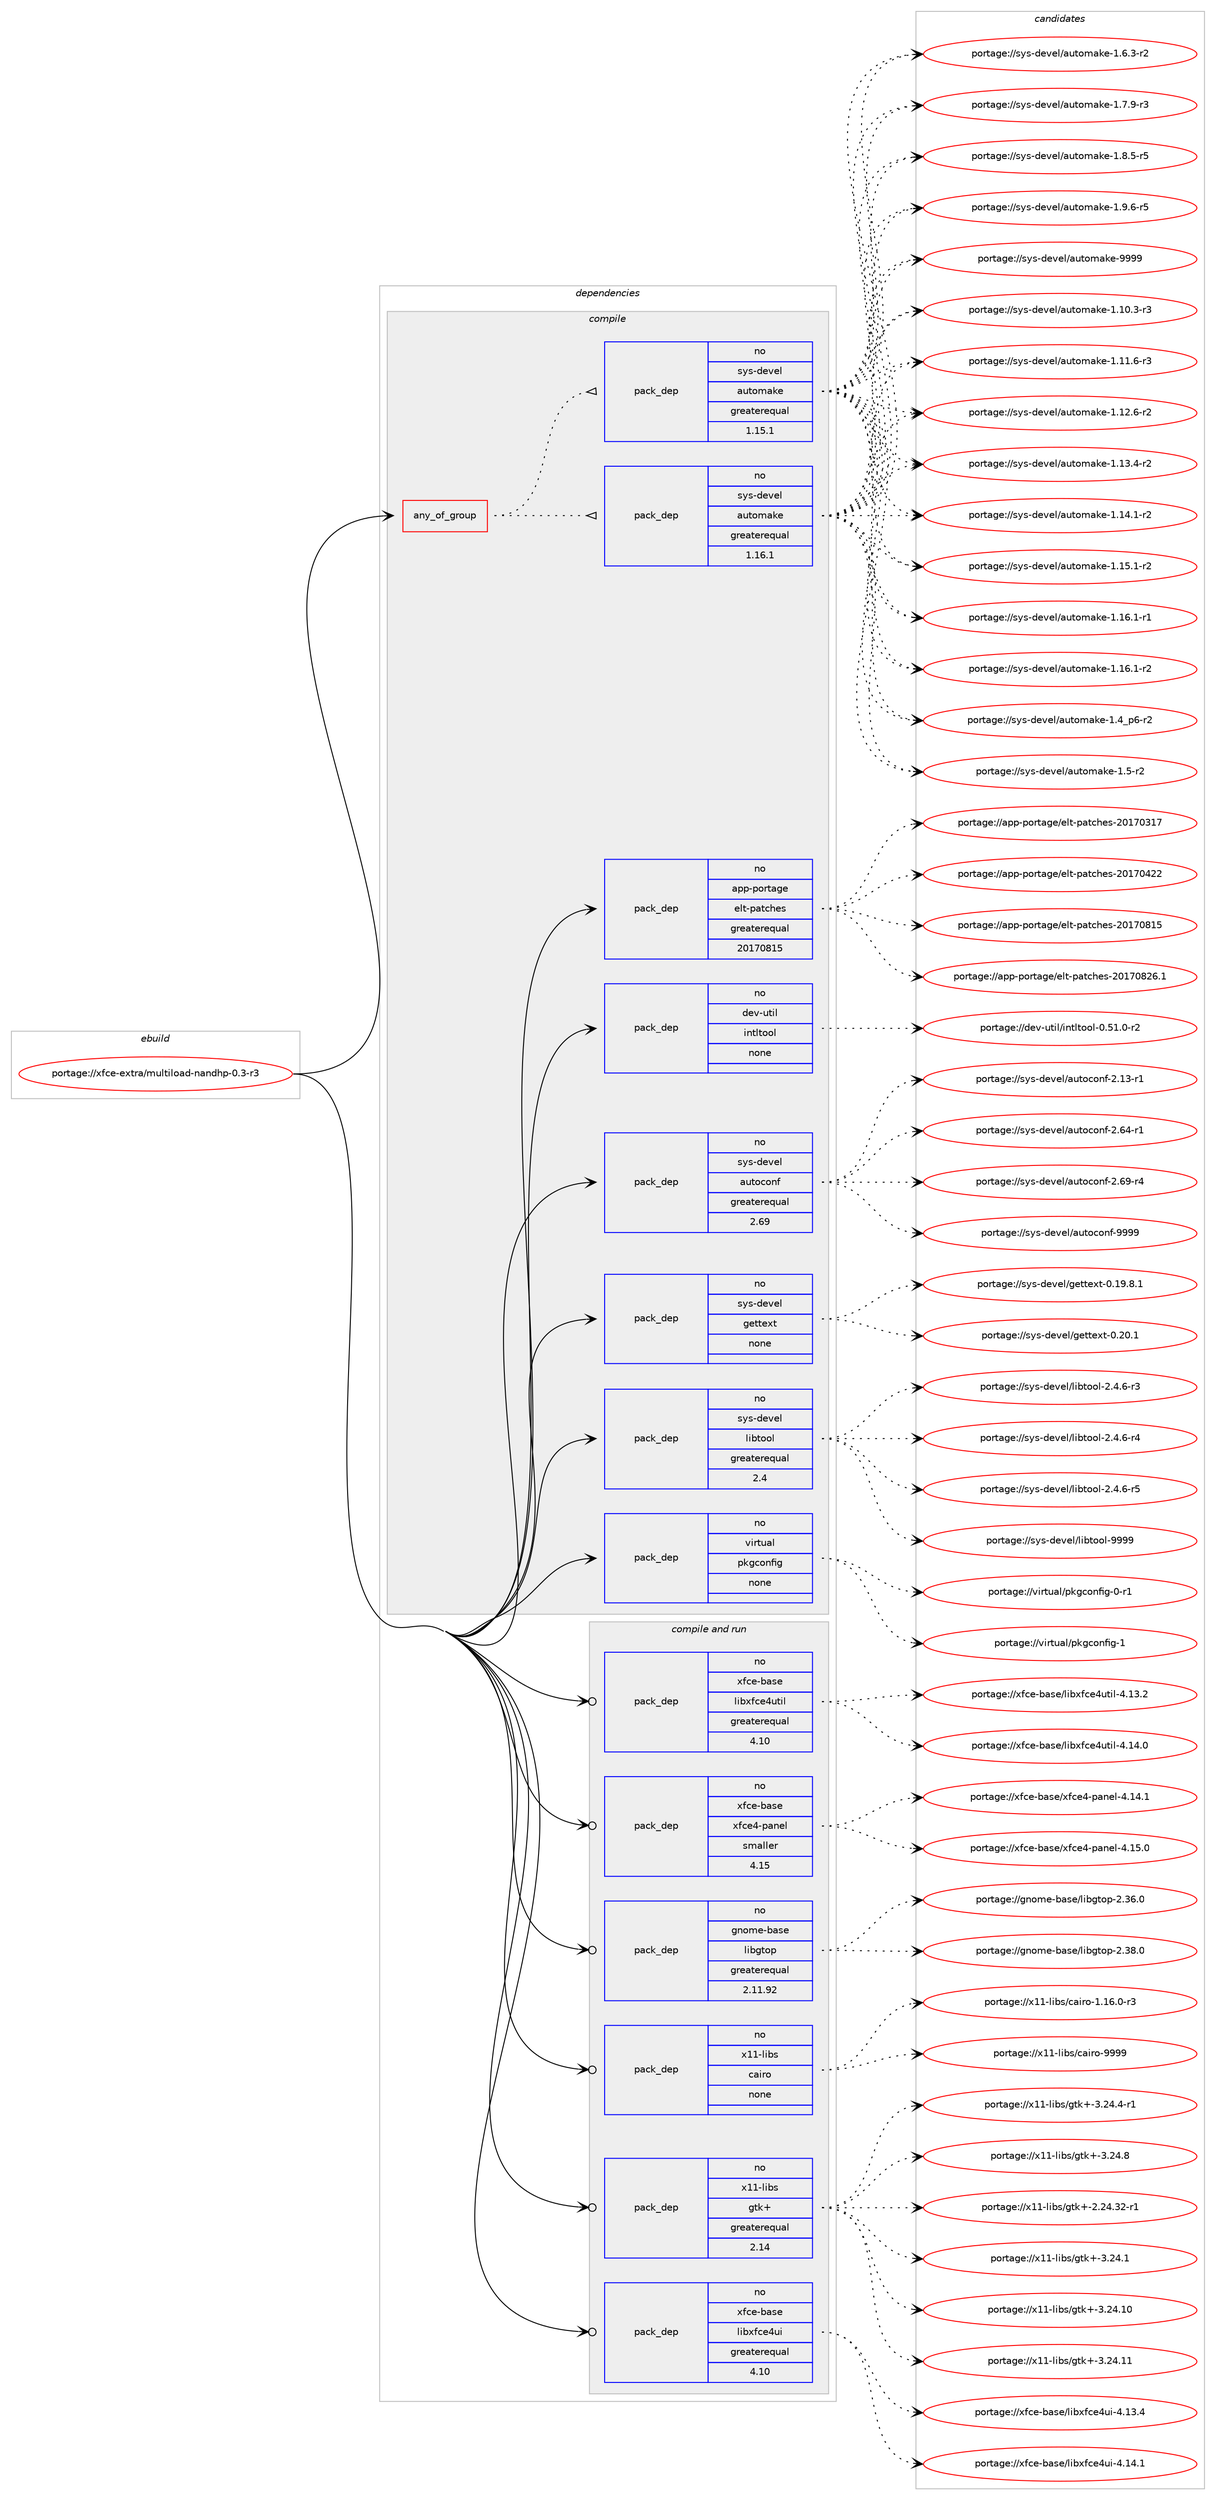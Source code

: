 digraph prolog {

# *************
# Graph options
# *************

newrank=true;
concentrate=true;
compound=true;
graph [rankdir=LR,fontname=Helvetica,fontsize=10,ranksep=1.5];#, ranksep=2.5, nodesep=0.2];
edge  [arrowhead=vee];
node  [fontname=Helvetica,fontsize=10];

# **********
# The ebuild
# **********

subgraph cluster_leftcol {
color=gray;
rank=same;
label=<<i>ebuild</i>>;
id [label="portage://xfce-extra/multiload-nandhp-0.3-r3", color=red, width=4, href="../xfce-extra/multiload-nandhp-0.3-r3.svg"];
}

# ****************
# The dependencies
# ****************

subgraph cluster_midcol {
color=gray;
label=<<i>dependencies</i>>;
subgraph cluster_compile {
fillcolor="#eeeeee";
style=filled;
label=<<i>compile</i>>;
subgraph any8079 {
dependency461783 [label=<<TABLE BORDER="0" CELLBORDER="1" CELLSPACING="0" CELLPADDING="4"><TR><TD CELLPADDING="10">any_of_group</TD></TR></TABLE>>, shape=none, color=red];subgraph pack343826 {
dependency461784 [label=<<TABLE BORDER="0" CELLBORDER="1" CELLSPACING="0" CELLPADDING="4" WIDTH="220"><TR><TD ROWSPAN="6" CELLPADDING="30">pack_dep</TD></TR><TR><TD WIDTH="110">no</TD></TR><TR><TD>sys-devel</TD></TR><TR><TD>automake</TD></TR><TR><TD>greaterequal</TD></TR><TR><TD>1.16.1</TD></TR></TABLE>>, shape=none, color=blue];
}
dependency461783:e -> dependency461784:w [weight=20,style="dotted",arrowhead="oinv"];
subgraph pack343827 {
dependency461785 [label=<<TABLE BORDER="0" CELLBORDER="1" CELLSPACING="0" CELLPADDING="4" WIDTH="220"><TR><TD ROWSPAN="6" CELLPADDING="30">pack_dep</TD></TR><TR><TD WIDTH="110">no</TD></TR><TR><TD>sys-devel</TD></TR><TR><TD>automake</TD></TR><TR><TD>greaterequal</TD></TR><TR><TD>1.15.1</TD></TR></TABLE>>, shape=none, color=blue];
}
dependency461783:e -> dependency461785:w [weight=20,style="dotted",arrowhead="oinv"];
}
id:e -> dependency461783:w [weight=20,style="solid",arrowhead="vee"];
subgraph pack343828 {
dependency461786 [label=<<TABLE BORDER="0" CELLBORDER="1" CELLSPACING="0" CELLPADDING="4" WIDTH="220"><TR><TD ROWSPAN="6" CELLPADDING="30">pack_dep</TD></TR><TR><TD WIDTH="110">no</TD></TR><TR><TD>app-portage</TD></TR><TR><TD>elt-patches</TD></TR><TR><TD>greaterequal</TD></TR><TR><TD>20170815</TD></TR></TABLE>>, shape=none, color=blue];
}
id:e -> dependency461786:w [weight=20,style="solid",arrowhead="vee"];
subgraph pack343829 {
dependency461787 [label=<<TABLE BORDER="0" CELLBORDER="1" CELLSPACING="0" CELLPADDING="4" WIDTH="220"><TR><TD ROWSPAN="6" CELLPADDING="30">pack_dep</TD></TR><TR><TD WIDTH="110">no</TD></TR><TR><TD>dev-util</TD></TR><TR><TD>intltool</TD></TR><TR><TD>none</TD></TR><TR><TD></TD></TR></TABLE>>, shape=none, color=blue];
}
id:e -> dependency461787:w [weight=20,style="solid",arrowhead="vee"];
subgraph pack343830 {
dependency461788 [label=<<TABLE BORDER="0" CELLBORDER="1" CELLSPACING="0" CELLPADDING="4" WIDTH="220"><TR><TD ROWSPAN="6" CELLPADDING="30">pack_dep</TD></TR><TR><TD WIDTH="110">no</TD></TR><TR><TD>sys-devel</TD></TR><TR><TD>autoconf</TD></TR><TR><TD>greaterequal</TD></TR><TR><TD>2.69</TD></TR></TABLE>>, shape=none, color=blue];
}
id:e -> dependency461788:w [weight=20,style="solid",arrowhead="vee"];
subgraph pack343831 {
dependency461789 [label=<<TABLE BORDER="0" CELLBORDER="1" CELLSPACING="0" CELLPADDING="4" WIDTH="220"><TR><TD ROWSPAN="6" CELLPADDING="30">pack_dep</TD></TR><TR><TD WIDTH="110">no</TD></TR><TR><TD>sys-devel</TD></TR><TR><TD>gettext</TD></TR><TR><TD>none</TD></TR><TR><TD></TD></TR></TABLE>>, shape=none, color=blue];
}
id:e -> dependency461789:w [weight=20,style="solid",arrowhead="vee"];
subgraph pack343832 {
dependency461790 [label=<<TABLE BORDER="0" CELLBORDER="1" CELLSPACING="0" CELLPADDING="4" WIDTH="220"><TR><TD ROWSPAN="6" CELLPADDING="30">pack_dep</TD></TR><TR><TD WIDTH="110">no</TD></TR><TR><TD>sys-devel</TD></TR><TR><TD>libtool</TD></TR><TR><TD>greaterequal</TD></TR><TR><TD>2.4</TD></TR></TABLE>>, shape=none, color=blue];
}
id:e -> dependency461790:w [weight=20,style="solid",arrowhead="vee"];
subgraph pack343833 {
dependency461791 [label=<<TABLE BORDER="0" CELLBORDER="1" CELLSPACING="0" CELLPADDING="4" WIDTH="220"><TR><TD ROWSPAN="6" CELLPADDING="30">pack_dep</TD></TR><TR><TD WIDTH="110">no</TD></TR><TR><TD>virtual</TD></TR><TR><TD>pkgconfig</TD></TR><TR><TD>none</TD></TR><TR><TD></TD></TR></TABLE>>, shape=none, color=blue];
}
id:e -> dependency461791:w [weight=20,style="solid",arrowhead="vee"];
}
subgraph cluster_compileandrun {
fillcolor="#eeeeee";
style=filled;
label=<<i>compile and run</i>>;
subgraph pack343834 {
dependency461792 [label=<<TABLE BORDER="0" CELLBORDER="1" CELLSPACING="0" CELLPADDING="4" WIDTH="220"><TR><TD ROWSPAN="6" CELLPADDING="30">pack_dep</TD></TR><TR><TD WIDTH="110">no</TD></TR><TR><TD>gnome-base</TD></TR><TR><TD>libgtop</TD></TR><TR><TD>greaterequal</TD></TR><TR><TD>2.11.92</TD></TR></TABLE>>, shape=none, color=blue];
}
id:e -> dependency461792:w [weight=20,style="solid",arrowhead="odotvee"];
subgraph pack343835 {
dependency461793 [label=<<TABLE BORDER="0" CELLBORDER="1" CELLSPACING="0" CELLPADDING="4" WIDTH="220"><TR><TD ROWSPAN="6" CELLPADDING="30">pack_dep</TD></TR><TR><TD WIDTH="110">no</TD></TR><TR><TD>x11-libs</TD></TR><TR><TD>cairo</TD></TR><TR><TD>none</TD></TR><TR><TD></TD></TR></TABLE>>, shape=none, color=blue];
}
id:e -> dependency461793:w [weight=20,style="solid",arrowhead="odotvee"];
subgraph pack343836 {
dependency461794 [label=<<TABLE BORDER="0" CELLBORDER="1" CELLSPACING="0" CELLPADDING="4" WIDTH="220"><TR><TD ROWSPAN="6" CELLPADDING="30">pack_dep</TD></TR><TR><TD WIDTH="110">no</TD></TR><TR><TD>x11-libs</TD></TR><TR><TD>gtk+</TD></TR><TR><TD>greaterequal</TD></TR><TR><TD>2.14</TD></TR></TABLE>>, shape=none, color=blue];
}
id:e -> dependency461794:w [weight=20,style="solid",arrowhead="odotvee"];
subgraph pack343837 {
dependency461795 [label=<<TABLE BORDER="0" CELLBORDER="1" CELLSPACING="0" CELLPADDING="4" WIDTH="220"><TR><TD ROWSPAN="6" CELLPADDING="30">pack_dep</TD></TR><TR><TD WIDTH="110">no</TD></TR><TR><TD>xfce-base</TD></TR><TR><TD>libxfce4ui</TD></TR><TR><TD>greaterequal</TD></TR><TR><TD>4.10</TD></TR></TABLE>>, shape=none, color=blue];
}
id:e -> dependency461795:w [weight=20,style="solid",arrowhead="odotvee"];
subgraph pack343838 {
dependency461796 [label=<<TABLE BORDER="0" CELLBORDER="1" CELLSPACING="0" CELLPADDING="4" WIDTH="220"><TR><TD ROWSPAN="6" CELLPADDING="30">pack_dep</TD></TR><TR><TD WIDTH="110">no</TD></TR><TR><TD>xfce-base</TD></TR><TR><TD>libxfce4util</TD></TR><TR><TD>greaterequal</TD></TR><TR><TD>4.10</TD></TR></TABLE>>, shape=none, color=blue];
}
id:e -> dependency461796:w [weight=20,style="solid",arrowhead="odotvee"];
subgraph pack343839 {
dependency461797 [label=<<TABLE BORDER="0" CELLBORDER="1" CELLSPACING="0" CELLPADDING="4" WIDTH="220"><TR><TD ROWSPAN="6" CELLPADDING="30">pack_dep</TD></TR><TR><TD WIDTH="110">no</TD></TR><TR><TD>xfce-base</TD></TR><TR><TD>xfce4-panel</TD></TR><TR><TD>smaller</TD></TR><TR><TD>4.15</TD></TR></TABLE>>, shape=none, color=blue];
}
id:e -> dependency461797:w [weight=20,style="solid",arrowhead="odotvee"];
}
subgraph cluster_run {
fillcolor="#eeeeee";
style=filled;
label=<<i>run</i>>;
}
}

# **************
# The candidates
# **************

subgraph cluster_choices {
rank=same;
color=gray;
label=<<i>candidates</i>>;

subgraph choice343826 {
color=black;
nodesep=1;
choiceportage11512111545100101118101108479711711611110997107101454946494846514511451 [label="portage://sys-devel/automake-1.10.3-r3", color=red, width=4,href="../sys-devel/automake-1.10.3-r3.svg"];
choiceportage11512111545100101118101108479711711611110997107101454946494946544511451 [label="portage://sys-devel/automake-1.11.6-r3", color=red, width=4,href="../sys-devel/automake-1.11.6-r3.svg"];
choiceportage11512111545100101118101108479711711611110997107101454946495046544511450 [label="portage://sys-devel/automake-1.12.6-r2", color=red, width=4,href="../sys-devel/automake-1.12.6-r2.svg"];
choiceportage11512111545100101118101108479711711611110997107101454946495146524511450 [label="portage://sys-devel/automake-1.13.4-r2", color=red, width=4,href="../sys-devel/automake-1.13.4-r2.svg"];
choiceportage11512111545100101118101108479711711611110997107101454946495246494511450 [label="portage://sys-devel/automake-1.14.1-r2", color=red, width=4,href="../sys-devel/automake-1.14.1-r2.svg"];
choiceportage11512111545100101118101108479711711611110997107101454946495346494511450 [label="portage://sys-devel/automake-1.15.1-r2", color=red, width=4,href="../sys-devel/automake-1.15.1-r2.svg"];
choiceportage11512111545100101118101108479711711611110997107101454946495446494511449 [label="portage://sys-devel/automake-1.16.1-r1", color=red, width=4,href="../sys-devel/automake-1.16.1-r1.svg"];
choiceportage11512111545100101118101108479711711611110997107101454946495446494511450 [label="portage://sys-devel/automake-1.16.1-r2", color=red, width=4,href="../sys-devel/automake-1.16.1-r2.svg"];
choiceportage115121115451001011181011084797117116111109971071014549465295112544511450 [label="portage://sys-devel/automake-1.4_p6-r2", color=red, width=4,href="../sys-devel/automake-1.4_p6-r2.svg"];
choiceportage11512111545100101118101108479711711611110997107101454946534511450 [label="portage://sys-devel/automake-1.5-r2", color=red, width=4,href="../sys-devel/automake-1.5-r2.svg"];
choiceportage115121115451001011181011084797117116111109971071014549465446514511450 [label="portage://sys-devel/automake-1.6.3-r2", color=red, width=4,href="../sys-devel/automake-1.6.3-r2.svg"];
choiceportage115121115451001011181011084797117116111109971071014549465546574511451 [label="portage://sys-devel/automake-1.7.9-r3", color=red, width=4,href="../sys-devel/automake-1.7.9-r3.svg"];
choiceportage115121115451001011181011084797117116111109971071014549465646534511453 [label="portage://sys-devel/automake-1.8.5-r5", color=red, width=4,href="../sys-devel/automake-1.8.5-r5.svg"];
choiceportage115121115451001011181011084797117116111109971071014549465746544511453 [label="portage://sys-devel/automake-1.9.6-r5", color=red, width=4,href="../sys-devel/automake-1.9.6-r5.svg"];
choiceportage115121115451001011181011084797117116111109971071014557575757 [label="portage://sys-devel/automake-9999", color=red, width=4,href="../sys-devel/automake-9999.svg"];
dependency461784:e -> choiceportage11512111545100101118101108479711711611110997107101454946494846514511451:w [style=dotted,weight="100"];
dependency461784:e -> choiceportage11512111545100101118101108479711711611110997107101454946494946544511451:w [style=dotted,weight="100"];
dependency461784:e -> choiceportage11512111545100101118101108479711711611110997107101454946495046544511450:w [style=dotted,weight="100"];
dependency461784:e -> choiceportage11512111545100101118101108479711711611110997107101454946495146524511450:w [style=dotted,weight="100"];
dependency461784:e -> choiceportage11512111545100101118101108479711711611110997107101454946495246494511450:w [style=dotted,weight="100"];
dependency461784:e -> choiceportage11512111545100101118101108479711711611110997107101454946495346494511450:w [style=dotted,weight="100"];
dependency461784:e -> choiceportage11512111545100101118101108479711711611110997107101454946495446494511449:w [style=dotted,weight="100"];
dependency461784:e -> choiceportage11512111545100101118101108479711711611110997107101454946495446494511450:w [style=dotted,weight="100"];
dependency461784:e -> choiceportage115121115451001011181011084797117116111109971071014549465295112544511450:w [style=dotted,weight="100"];
dependency461784:e -> choiceportage11512111545100101118101108479711711611110997107101454946534511450:w [style=dotted,weight="100"];
dependency461784:e -> choiceportage115121115451001011181011084797117116111109971071014549465446514511450:w [style=dotted,weight="100"];
dependency461784:e -> choiceportage115121115451001011181011084797117116111109971071014549465546574511451:w [style=dotted,weight="100"];
dependency461784:e -> choiceportage115121115451001011181011084797117116111109971071014549465646534511453:w [style=dotted,weight="100"];
dependency461784:e -> choiceportage115121115451001011181011084797117116111109971071014549465746544511453:w [style=dotted,weight="100"];
dependency461784:e -> choiceportage115121115451001011181011084797117116111109971071014557575757:w [style=dotted,weight="100"];
}
subgraph choice343827 {
color=black;
nodesep=1;
choiceportage11512111545100101118101108479711711611110997107101454946494846514511451 [label="portage://sys-devel/automake-1.10.3-r3", color=red, width=4,href="../sys-devel/automake-1.10.3-r3.svg"];
choiceportage11512111545100101118101108479711711611110997107101454946494946544511451 [label="portage://sys-devel/automake-1.11.6-r3", color=red, width=4,href="../sys-devel/automake-1.11.6-r3.svg"];
choiceportage11512111545100101118101108479711711611110997107101454946495046544511450 [label="portage://sys-devel/automake-1.12.6-r2", color=red, width=4,href="../sys-devel/automake-1.12.6-r2.svg"];
choiceportage11512111545100101118101108479711711611110997107101454946495146524511450 [label="portage://sys-devel/automake-1.13.4-r2", color=red, width=4,href="../sys-devel/automake-1.13.4-r2.svg"];
choiceportage11512111545100101118101108479711711611110997107101454946495246494511450 [label="portage://sys-devel/automake-1.14.1-r2", color=red, width=4,href="../sys-devel/automake-1.14.1-r2.svg"];
choiceportage11512111545100101118101108479711711611110997107101454946495346494511450 [label="portage://sys-devel/automake-1.15.1-r2", color=red, width=4,href="../sys-devel/automake-1.15.1-r2.svg"];
choiceportage11512111545100101118101108479711711611110997107101454946495446494511449 [label="portage://sys-devel/automake-1.16.1-r1", color=red, width=4,href="../sys-devel/automake-1.16.1-r1.svg"];
choiceportage11512111545100101118101108479711711611110997107101454946495446494511450 [label="portage://sys-devel/automake-1.16.1-r2", color=red, width=4,href="../sys-devel/automake-1.16.1-r2.svg"];
choiceportage115121115451001011181011084797117116111109971071014549465295112544511450 [label="portage://sys-devel/automake-1.4_p6-r2", color=red, width=4,href="../sys-devel/automake-1.4_p6-r2.svg"];
choiceportage11512111545100101118101108479711711611110997107101454946534511450 [label="portage://sys-devel/automake-1.5-r2", color=red, width=4,href="../sys-devel/automake-1.5-r2.svg"];
choiceportage115121115451001011181011084797117116111109971071014549465446514511450 [label="portage://sys-devel/automake-1.6.3-r2", color=red, width=4,href="../sys-devel/automake-1.6.3-r2.svg"];
choiceportage115121115451001011181011084797117116111109971071014549465546574511451 [label="portage://sys-devel/automake-1.7.9-r3", color=red, width=4,href="../sys-devel/automake-1.7.9-r3.svg"];
choiceportage115121115451001011181011084797117116111109971071014549465646534511453 [label="portage://sys-devel/automake-1.8.5-r5", color=red, width=4,href="../sys-devel/automake-1.8.5-r5.svg"];
choiceportage115121115451001011181011084797117116111109971071014549465746544511453 [label="portage://sys-devel/automake-1.9.6-r5", color=red, width=4,href="../sys-devel/automake-1.9.6-r5.svg"];
choiceportage115121115451001011181011084797117116111109971071014557575757 [label="portage://sys-devel/automake-9999", color=red, width=4,href="../sys-devel/automake-9999.svg"];
dependency461785:e -> choiceportage11512111545100101118101108479711711611110997107101454946494846514511451:w [style=dotted,weight="100"];
dependency461785:e -> choiceportage11512111545100101118101108479711711611110997107101454946494946544511451:w [style=dotted,weight="100"];
dependency461785:e -> choiceportage11512111545100101118101108479711711611110997107101454946495046544511450:w [style=dotted,weight="100"];
dependency461785:e -> choiceportage11512111545100101118101108479711711611110997107101454946495146524511450:w [style=dotted,weight="100"];
dependency461785:e -> choiceportage11512111545100101118101108479711711611110997107101454946495246494511450:w [style=dotted,weight="100"];
dependency461785:e -> choiceportage11512111545100101118101108479711711611110997107101454946495346494511450:w [style=dotted,weight="100"];
dependency461785:e -> choiceportage11512111545100101118101108479711711611110997107101454946495446494511449:w [style=dotted,weight="100"];
dependency461785:e -> choiceportage11512111545100101118101108479711711611110997107101454946495446494511450:w [style=dotted,weight="100"];
dependency461785:e -> choiceportage115121115451001011181011084797117116111109971071014549465295112544511450:w [style=dotted,weight="100"];
dependency461785:e -> choiceportage11512111545100101118101108479711711611110997107101454946534511450:w [style=dotted,weight="100"];
dependency461785:e -> choiceportage115121115451001011181011084797117116111109971071014549465446514511450:w [style=dotted,weight="100"];
dependency461785:e -> choiceportage115121115451001011181011084797117116111109971071014549465546574511451:w [style=dotted,weight="100"];
dependency461785:e -> choiceportage115121115451001011181011084797117116111109971071014549465646534511453:w [style=dotted,weight="100"];
dependency461785:e -> choiceportage115121115451001011181011084797117116111109971071014549465746544511453:w [style=dotted,weight="100"];
dependency461785:e -> choiceportage115121115451001011181011084797117116111109971071014557575757:w [style=dotted,weight="100"];
}
subgraph choice343828 {
color=black;
nodesep=1;
choiceportage97112112451121111141169710310147101108116451129711699104101115455048495548514955 [label="portage://app-portage/elt-patches-20170317", color=red, width=4,href="../app-portage/elt-patches-20170317.svg"];
choiceportage97112112451121111141169710310147101108116451129711699104101115455048495548525050 [label="portage://app-portage/elt-patches-20170422", color=red, width=4,href="../app-portage/elt-patches-20170422.svg"];
choiceportage97112112451121111141169710310147101108116451129711699104101115455048495548564953 [label="portage://app-portage/elt-patches-20170815", color=red, width=4,href="../app-portage/elt-patches-20170815.svg"];
choiceportage971121124511211111411697103101471011081164511297116991041011154550484955485650544649 [label="portage://app-portage/elt-patches-20170826.1", color=red, width=4,href="../app-portage/elt-patches-20170826.1.svg"];
dependency461786:e -> choiceportage97112112451121111141169710310147101108116451129711699104101115455048495548514955:w [style=dotted,weight="100"];
dependency461786:e -> choiceportage97112112451121111141169710310147101108116451129711699104101115455048495548525050:w [style=dotted,weight="100"];
dependency461786:e -> choiceportage97112112451121111141169710310147101108116451129711699104101115455048495548564953:w [style=dotted,weight="100"];
dependency461786:e -> choiceportage971121124511211111411697103101471011081164511297116991041011154550484955485650544649:w [style=dotted,weight="100"];
}
subgraph choice343829 {
color=black;
nodesep=1;
choiceportage1001011184511711610510847105110116108116111111108454846534946484511450 [label="portage://dev-util/intltool-0.51.0-r2", color=red, width=4,href="../dev-util/intltool-0.51.0-r2.svg"];
dependency461787:e -> choiceportage1001011184511711610510847105110116108116111111108454846534946484511450:w [style=dotted,weight="100"];
}
subgraph choice343830 {
color=black;
nodesep=1;
choiceportage1151211154510010111810110847971171161119911111010245504649514511449 [label="portage://sys-devel/autoconf-2.13-r1", color=red, width=4,href="../sys-devel/autoconf-2.13-r1.svg"];
choiceportage1151211154510010111810110847971171161119911111010245504654524511449 [label="portage://sys-devel/autoconf-2.64-r1", color=red, width=4,href="../sys-devel/autoconf-2.64-r1.svg"];
choiceportage1151211154510010111810110847971171161119911111010245504654574511452 [label="portage://sys-devel/autoconf-2.69-r4", color=red, width=4,href="../sys-devel/autoconf-2.69-r4.svg"];
choiceportage115121115451001011181011084797117116111991111101024557575757 [label="portage://sys-devel/autoconf-9999", color=red, width=4,href="../sys-devel/autoconf-9999.svg"];
dependency461788:e -> choiceportage1151211154510010111810110847971171161119911111010245504649514511449:w [style=dotted,weight="100"];
dependency461788:e -> choiceportage1151211154510010111810110847971171161119911111010245504654524511449:w [style=dotted,weight="100"];
dependency461788:e -> choiceportage1151211154510010111810110847971171161119911111010245504654574511452:w [style=dotted,weight="100"];
dependency461788:e -> choiceportage115121115451001011181011084797117116111991111101024557575757:w [style=dotted,weight="100"];
}
subgraph choice343831 {
color=black;
nodesep=1;
choiceportage1151211154510010111810110847103101116116101120116454846495746564649 [label="portage://sys-devel/gettext-0.19.8.1", color=red, width=4,href="../sys-devel/gettext-0.19.8.1.svg"];
choiceportage115121115451001011181011084710310111611610112011645484650484649 [label="portage://sys-devel/gettext-0.20.1", color=red, width=4,href="../sys-devel/gettext-0.20.1.svg"];
dependency461789:e -> choiceportage1151211154510010111810110847103101116116101120116454846495746564649:w [style=dotted,weight="100"];
dependency461789:e -> choiceportage115121115451001011181011084710310111611610112011645484650484649:w [style=dotted,weight="100"];
}
subgraph choice343832 {
color=black;
nodesep=1;
choiceportage1151211154510010111810110847108105981161111111084550465246544511451 [label="portage://sys-devel/libtool-2.4.6-r3", color=red, width=4,href="../sys-devel/libtool-2.4.6-r3.svg"];
choiceportage1151211154510010111810110847108105981161111111084550465246544511452 [label="portage://sys-devel/libtool-2.4.6-r4", color=red, width=4,href="../sys-devel/libtool-2.4.6-r4.svg"];
choiceportage1151211154510010111810110847108105981161111111084550465246544511453 [label="portage://sys-devel/libtool-2.4.6-r5", color=red, width=4,href="../sys-devel/libtool-2.4.6-r5.svg"];
choiceportage1151211154510010111810110847108105981161111111084557575757 [label="portage://sys-devel/libtool-9999", color=red, width=4,href="../sys-devel/libtool-9999.svg"];
dependency461790:e -> choiceportage1151211154510010111810110847108105981161111111084550465246544511451:w [style=dotted,weight="100"];
dependency461790:e -> choiceportage1151211154510010111810110847108105981161111111084550465246544511452:w [style=dotted,weight="100"];
dependency461790:e -> choiceportage1151211154510010111810110847108105981161111111084550465246544511453:w [style=dotted,weight="100"];
dependency461790:e -> choiceportage1151211154510010111810110847108105981161111111084557575757:w [style=dotted,weight="100"];
}
subgraph choice343833 {
color=black;
nodesep=1;
choiceportage11810511411611797108471121071039911111010210510345484511449 [label="portage://virtual/pkgconfig-0-r1", color=red, width=4,href="../virtual/pkgconfig-0-r1.svg"];
choiceportage1181051141161179710847112107103991111101021051034549 [label="portage://virtual/pkgconfig-1", color=red, width=4,href="../virtual/pkgconfig-1.svg"];
dependency461791:e -> choiceportage11810511411611797108471121071039911111010210510345484511449:w [style=dotted,weight="100"];
dependency461791:e -> choiceportage1181051141161179710847112107103991111101021051034549:w [style=dotted,weight="100"];
}
subgraph choice343834 {
color=black;
nodesep=1;
choiceportage103110111109101459897115101471081059810311611111245504651544648 [label="portage://gnome-base/libgtop-2.36.0", color=red, width=4,href="../gnome-base/libgtop-2.36.0.svg"];
choiceportage103110111109101459897115101471081059810311611111245504651564648 [label="portage://gnome-base/libgtop-2.38.0", color=red, width=4,href="../gnome-base/libgtop-2.38.0.svg"];
dependency461792:e -> choiceportage103110111109101459897115101471081059810311611111245504651544648:w [style=dotted,weight="100"];
dependency461792:e -> choiceportage103110111109101459897115101471081059810311611111245504651564648:w [style=dotted,weight="100"];
}
subgraph choice343835 {
color=black;
nodesep=1;
choiceportage12049494510810598115479997105114111454946495446484511451 [label="portage://x11-libs/cairo-1.16.0-r3", color=red, width=4,href="../x11-libs/cairo-1.16.0-r3.svg"];
choiceportage120494945108105981154799971051141114557575757 [label="portage://x11-libs/cairo-9999", color=red, width=4,href="../x11-libs/cairo-9999.svg"];
dependency461793:e -> choiceportage12049494510810598115479997105114111454946495446484511451:w [style=dotted,weight="100"];
dependency461793:e -> choiceportage120494945108105981154799971051141114557575757:w [style=dotted,weight="100"];
}
subgraph choice343836 {
color=black;
nodesep=1;
choiceportage12049494510810598115471031161074345504650524651504511449 [label="portage://x11-libs/gtk+-2.24.32-r1", color=red, width=4,href="../x11-libs/gtk+-2.24.32-r1.svg"];
choiceportage12049494510810598115471031161074345514650524649 [label="portage://x11-libs/gtk+-3.24.1", color=red, width=4,href="../x11-libs/gtk+-3.24.1.svg"];
choiceportage1204949451081059811547103116107434551465052464948 [label="portage://x11-libs/gtk+-3.24.10", color=red, width=4,href="../x11-libs/gtk+-3.24.10.svg"];
choiceportage1204949451081059811547103116107434551465052464949 [label="portage://x11-libs/gtk+-3.24.11", color=red, width=4,href="../x11-libs/gtk+-3.24.11.svg"];
choiceportage120494945108105981154710311610743455146505246524511449 [label="portage://x11-libs/gtk+-3.24.4-r1", color=red, width=4,href="../x11-libs/gtk+-3.24.4-r1.svg"];
choiceportage12049494510810598115471031161074345514650524656 [label="portage://x11-libs/gtk+-3.24.8", color=red, width=4,href="../x11-libs/gtk+-3.24.8.svg"];
dependency461794:e -> choiceportage12049494510810598115471031161074345504650524651504511449:w [style=dotted,weight="100"];
dependency461794:e -> choiceportage12049494510810598115471031161074345514650524649:w [style=dotted,weight="100"];
dependency461794:e -> choiceportage1204949451081059811547103116107434551465052464948:w [style=dotted,weight="100"];
dependency461794:e -> choiceportage1204949451081059811547103116107434551465052464949:w [style=dotted,weight="100"];
dependency461794:e -> choiceportage120494945108105981154710311610743455146505246524511449:w [style=dotted,weight="100"];
dependency461794:e -> choiceportage12049494510810598115471031161074345514650524656:w [style=dotted,weight="100"];
}
subgraph choice343837 {
color=black;
nodesep=1;
choiceportage120102991014598971151014710810598120102991015211710545524649514652 [label="portage://xfce-base/libxfce4ui-4.13.4", color=red, width=4,href="../xfce-base/libxfce4ui-4.13.4.svg"];
choiceportage120102991014598971151014710810598120102991015211710545524649524649 [label="portage://xfce-base/libxfce4ui-4.14.1", color=red, width=4,href="../xfce-base/libxfce4ui-4.14.1.svg"];
dependency461795:e -> choiceportage120102991014598971151014710810598120102991015211710545524649514652:w [style=dotted,weight="100"];
dependency461795:e -> choiceportage120102991014598971151014710810598120102991015211710545524649524649:w [style=dotted,weight="100"];
}
subgraph choice343838 {
color=black;
nodesep=1;
choiceportage120102991014598971151014710810598120102991015211711610510845524649514650 [label="portage://xfce-base/libxfce4util-4.13.2", color=red, width=4,href="../xfce-base/libxfce4util-4.13.2.svg"];
choiceportage120102991014598971151014710810598120102991015211711610510845524649524648 [label="portage://xfce-base/libxfce4util-4.14.0", color=red, width=4,href="../xfce-base/libxfce4util-4.14.0.svg"];
dependency461796:e -> choiceportage120102991014598971151014710810598120102991015211711610510845524649514650:w [style=dotted,weight="100"];
dependency461796:e -> choiceportage120102991014598971151014710810598120102991015211711610510845524649524648:w [style=dotted,weight="100"];
}
subgraph choice343839 {
color=black;
nodesep=1;
choiceportage12010299101459897115101471201029910152451129711010110845524649524649 [label="portage://xfce-base/xfce4-panel-4.14.1", color=red, width=4,href="../xfce-base/xfce4-panel-4.14.1.svg"];
choiceportage12010299101459897115101471201029910152451129711010110845524649534648 [label="portage://xfce-base/xfce4-panel-4.15.0", color=red, width=4,href="../xfce-base/xfce4-panel-4.15.0.svg"];
dependency461797:e -> choiceportage12010299101459897115101471201029910152451129711010110845524649524649:w [style=dotted,weight="100"];
dependency461797:e -> choiceportage12010299101459897115101471201029910152451129711010110845524649534648:w [style=dotted,weight="100"];
}
}

}
